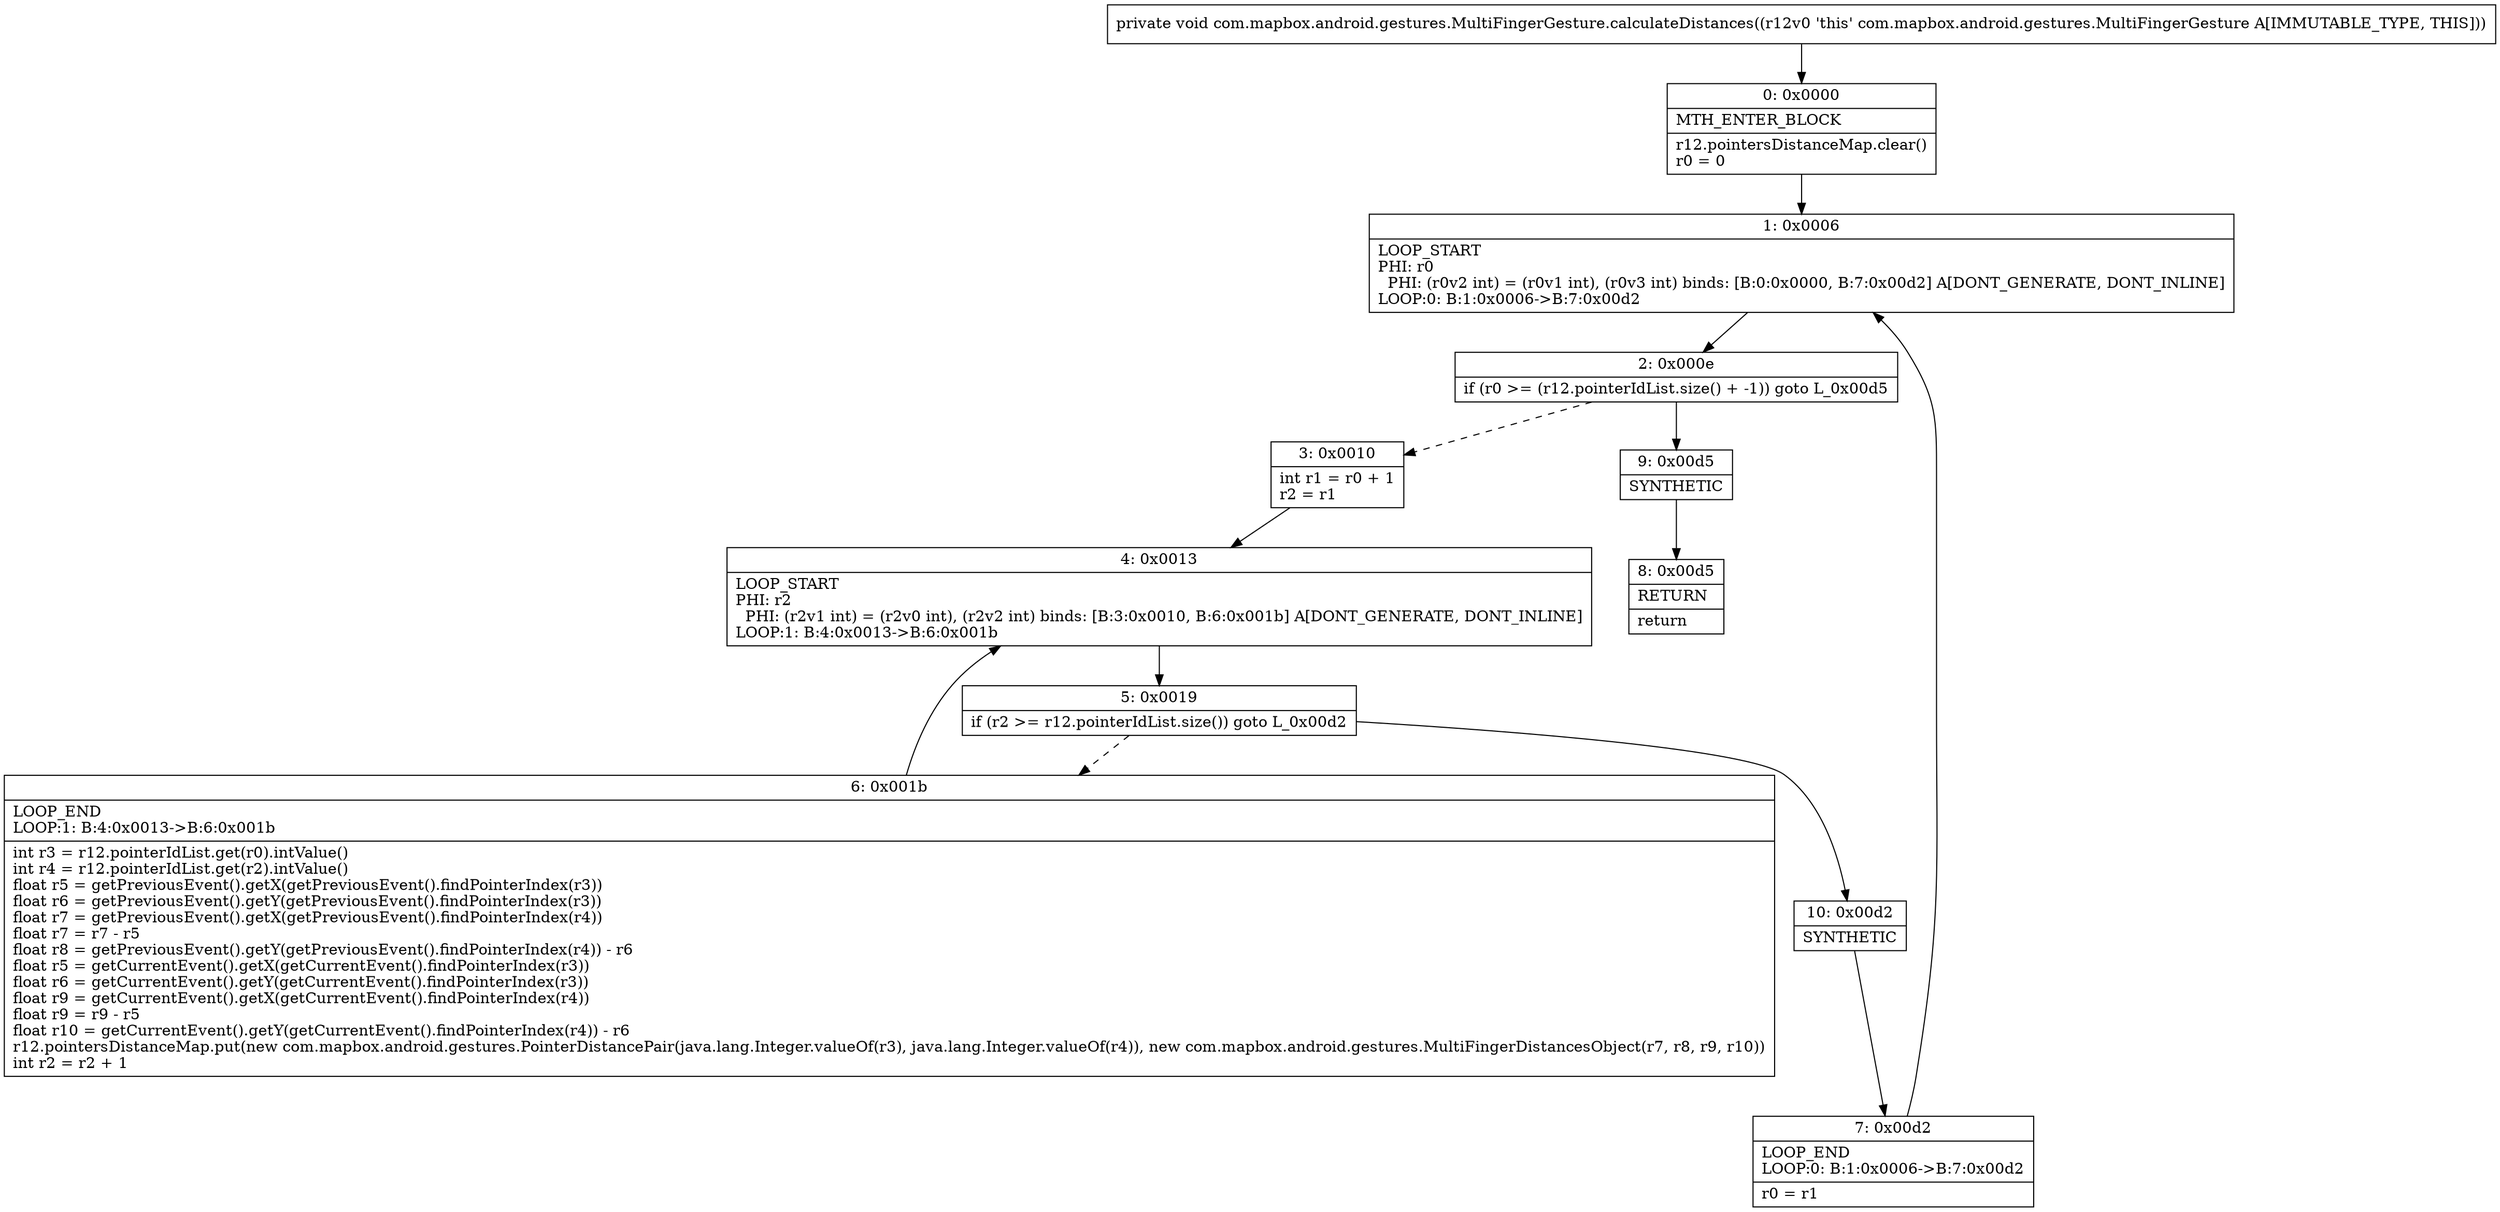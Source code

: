digraph "CFG forcom.mapbox.android.gestures.MultiFingerGesture.calculateDistances()V" {
Node_0 [shape=record,label="{0\:\ 0x0000|MTH_ENTER_BLOCK\l|r12.pointersDistanceMap.clear()\lr0 = 0\l}"];
Node_1 [shape=record,label="{1\:\ 0x0006|LOOP_START\lPHI: r0 \l  PHI: (r0v2 int) = (r0v1 int), (r0v3 int) binds: [B:0:0x0000, B:7:0x00d2] A[DONT_GENERATE, DONT_INLINE]\lLOOP:0: B:1:0x0006\-\>B:7:0x00d2\l}"];
Node_2 [shape=record,label="{2\:\ 0x000e|if (r0 \>= (r12.pointerIdList.size() + \-1)) goto L_0x00d5\l}"];
Node_3 [shape=record,label="{3\:\ 0x0010|int r1 = r0 + 1\lr2 = r1\l}"];
Node_4 [shape=record,label="{4\:\ 0x0013|LOOP_START\lPHI: r2 \l  PHI: (r2v1 int) = (r2v0 int), (r2v2 int) binds: [B:3:0x0010, B:6:0x001b] A[DONT_GENERATE, DONT_INLINE]\lLOOP:1: B:4:0x0013\-\>B:6:0x001b\l}"];
Node_5 [shape=record,label="{5\:\ 0x0019|if (r2 \>= r12.pointerIdList.size()) goto L_0x00d2\l}"];
Node_6 [shape=record,label="{6\:\ 0x001b|LOOP_END\lLOOP:1: B:4:0x0013\-\>B:6:0x001b\l|int r3 = r12.pointerIdList.get(r0).intValue()\lint r4 = r12.pointerIdList.get(r2).intValue()\lfloat r5 = getPreviousEvent().getX(getPreviousEvent().findPointerIndex(r3))\lfloat r6 = getPreviousEvent().getY(getPreviousEvent().findPointerIndex(r3))\lfloat r7 = getPreviousEvent().getX(getPreviousEvent().findPointerIndex(r4))\lfloat r7 = r7 \- r5\lfloat r8 = getPreviousEvent().getY(getPreviousEvent().findPointerIndex(r4)) \- r6\lfloat r5 = getCurrentEvent().getX(getCurrentEvent().findPointerIndex(r3))\lfloat r6 = getCurrentEvent().getY(getCurrentEvent().findPointerIndex(r3))\lfloat r9 = getCurrentEvent().getX(getCurrentEvent().findPointerIndex(r4))\lfloat r9 = r9 \- r5\lfloat r10 = getCurrentEvent().getY(getCurrentEvent().findPointerIndex(r4)) \- r6\lr12.pointersDistanceMap.put(new com.mapbox.android.gestures.PointerDistancePair(java.lang.Integer.valueOf(r3), java.lang.Integer.valueOf(r4)), new com.mapbox.android.gestures.MultiFingerDistancesObject(r7, r8, r9, r10))\lint r2 = r2 + 1\l}"];
Node_7 [shape=record,label="{7\:\ 0x00d2|LOOP_END\lLOOP:0: B:1:0x0006\-\>B:7:0x00d2\l|r0 = r1\l}"];
Node_8 [shape=record,label="{8\:\ 0x00d5|RETURN\l|return\l}"];
Node_9 [shape=record,label="{9\:\ 0x00d5|SYNTHETIC\l}"];
Node_10 [shape=record,label="{10\:\ 0x00d2|SYNTHETIC\l}"];
MethodNode[shape=record,label="{private void com.mapbox.android.gestures.MultiFingerGesture.calculateDistances((r12v0 'this' com.mapbox.android.gestures.MultiFingerGesture A[IMMUTABLE_TYPE, THIS])) }"];
MethodNode -> Node_0;
Node_0 -> Node_1;
Node_1 -> Node_2;
Node_2 -> Node_3[style=dashed];
Node_2 -> Node_9;
Node_3 -> Node_4;
Node_4 -> Node_5;
Node_5 -> Node_6[style=dashed];
Node_5 -> Node_10;
Node_6 -> Node_4;
Node_7 -> Node_1;
Node_9 -> Node_8;
Node_10 -> Node_7;
}

